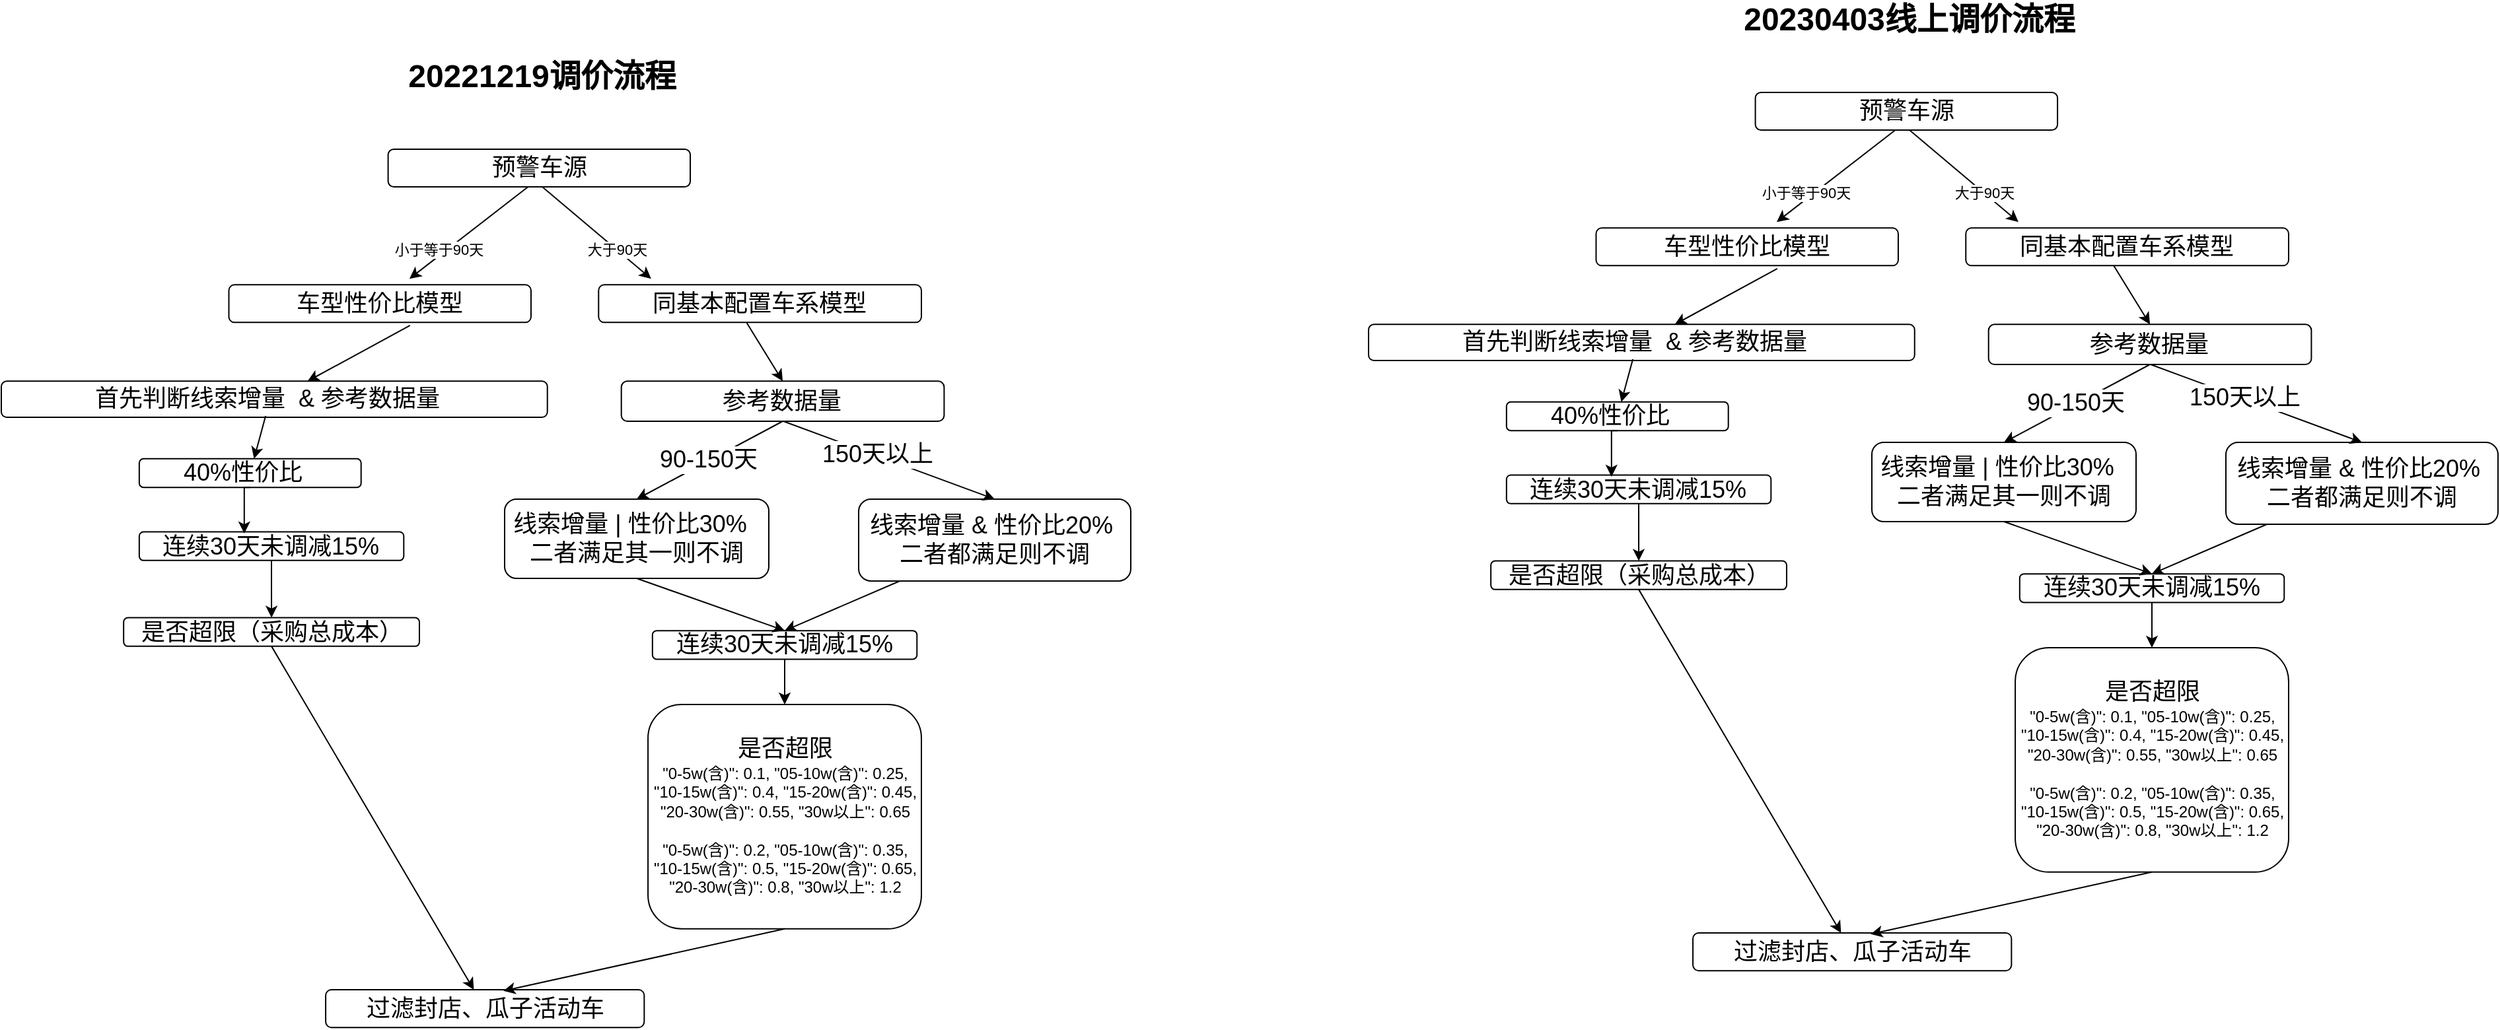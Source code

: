 <mxfile version="20.8.23" type="github">
  <diagram id="9H7ylQ0CBS7OcGbB-OY6" name="第 1 页">
    <mxGraphModel dx="1632" dy="803" grid="0" gridSize="10" guides="1" tooltips="1" connect="1" arrows="1" fold="1" page="1" pageScale="1" pageWidth="3300" pageHeight="4681" math="0" shadow="0">
      <root>
        <mxCell id="0" />
        <mxCell id="1" parent="0" />
        <mxCell id="XTFeWGf_-osxXNOz8sGO-1" value="&lt;font style=&quot;font-size: 24px;&quot;&gt;&lt;b&gt;20221219调价流程&lt;/b&gt;&lt;/font&gt;" style="text;html=1;strokeColor=none;fillColor=none;align=center;verticalAlign=middle;whiteSpace=wrap;rounded=0;" parent="1" vertex="1">
          <mxGeometry x="1330" y="312" width="297" height="30" as="geometry" />
        </mxCell>
        <mxCell id="XTFeWGf_-osxXNOz8sGO-26" value="" style="endArrow=classic;html=1;rounded=0;" parent="1" edge="1">
          <mxGeometry width="50" height="50" relative="1" as="geometry">
            <mxPoint x="1467.733" y="410.513" as="sourcePoint" />
            <mxPoint x="1377.954" y="480.101" as="targetPoint" />
          </mxGeometry>
        </mxCell>
        <mxCell id="XTFeWGf_-osxXNOz8sGO-27" value="小于等于90天" style="edgeLabel;html=1;align=center;verticalAlign=middle;resizable=0;points=[];" parent="XTFeWGf_-osxXNOz8sGO-26" vertex="1" connectable="0">
          <mxGeometry x="0.441" y="-5" relative="1" as="geometry">
            <mxPoint y="1" as="offset" />
          </mxGeometry>
        </mxCell>
        <mxCell id="XTFeWGf_-osxXNOz8sGO-28" value="&lt;font style=&quot;font-size: 18px;&quot;&gt;预警车源&lt;/font&gt;" style="rounded=1;whiteSpace=wrap;html=1;" parent="1" vertex="1">
          <mxGeometry x="1361.807" y="382" width="228.734" height="28.518" as="geometry" />
        </mxCell>
        <mxCell id="XTFeWGf_-osxXNOz8sGO-29" value="" style="endArrow=classic;html=1;rounded=0;" parent="1" edge="1">
          <mxGeometry width="50" height="50" relative="1" as="geometry">
            <mxPoint x="1478.498" y="410.513" as="sourcePoint" />
            <mxPoint x="1560.958" y="480.101" as="targetPoint" />
          </mxGeometry>
        </mxCell>
        <mxCell id="XTFeWGf_-osxXNOz8sGO-30" value="大于90天" style="edgeLabel;html=1;align=center;verticalAlign=middle;resizable=0;points=[];" parent="XTFeWGf_-osxXNOz8sGO-29" vertex="1" connectable="0">
          <mxGeometry x="0.441" y="-5" relative="1" as="geometry">
            <mxPoint y="-7" as="offset" />
          </mxGeometry>
        </mxCell>
        <mxCell id="XTFeWGf_-osxXNOz8sGO-31" value="&lt;font style=&quot;font-size: 18px;&quot;&gt;车型性价比模型&lt;/font&gt;" style="rounded=1;whiteSpace=wrap;html=1;" parent="1" vertex="1">
          <mxGeometry x="1241.239" y="484.664" width="228.734" height="28.518" as="geometry" />
        </mxCell>
        <mxCell id="XTFeWGf_-osxXNOz8sGO-32" value="&lt;font style=&quot;font-size: 18px;&quot;&gt;同基本配置车系模型&lt;/font&gt;" style="rounded=1;whiteSpace=wrap;html=1;" parent="1" vertex="1">
          <mxGeometry x="1521.128" y="484.664" width="244.364" height="28.518" as="geometry" />
        </mxCell>
        <mxCell id="XTFeWGf_-osxXNOz8sGO-33" value="" style="endArrow=classic;html=1;rounded=0;" parent="1" target="XTFeWGf_-osxXNOz8sGO-36" edge="1">
          <mxGeometry width="50" height="50" relative="1" as="geometry">
            <mxPoint x="1378.384" y="515.459" as="sourcePoint" />
            <mxPoint x="1435.008" y="589.61" as="targetPoint" />
          </mxGeometry>
        </mxCell>
        <mxCell id="XTFeWGf_-osxXNOz8sGO-34" value="" style="endArrow=classic;html=1;rounded=0;entryX=0.5;entryY=0;entryDx=0;entryDy=0;" parent="1" target="XTFeWGf_-osxXNOz8sGO-35" edge="1">
          <mxGeometry width="50" height="50" relative="1" as="geometry">
            <mxPoint x="1633.083" y="513.177" as="sourcePoint" />
            <mxPoint x="1515.745" y="587.328" as="targetPoint" />
          </mxGeometry>
        </mxCell>
        <mxCell id="XTFeWGf_-osxXNOz8sGO-35" value="&lt;font style=&quot;font-size: 18px;&quot;&gt;参考数据量&lt;/font&gt;" style="rounded=1;whiteSpace=wrap;html=1;" parent="1" vertex="1">
          <mxGeometry x="1538.35" y="557.67" width="244.36" height="30.33" as="geometry" />
        </mxCell>
        <mxCell id="XTFeWGf_-osxXNOz8sGO-36" value="&lt;font style=&quot;font-size: 18px;&quot;&gt;首先判断线索增量&amp;nbsp; &amp;amp;&amp;nbsp;&lt;/font&gt;&lt;span style=&quot;font-size: 18px;&quot;&gt;参考数据量&amp;nbsp;&amp;nbsp;&lt;/span&gt;" style="rounded=1;whiteSpace=wrap;html=1;" parent="1" vertex="1">
          <mxGeometry x="1069" y="557.67" width="413.37" height="27.33" as="geometry" />
        </mxCell>
        <mxCell id="XTFeWGf_-osxXNOz8sGO-37" value="&lt;span style=&quot;font-size: 18px;&quot;&gt;40%性价比&amp;nbsp;&amp;nbsp;&lt;/span&gt;" style="rounded=1;whiteSpace=wrap;html=1;" parent="1" vertex="1">
          <mxGeometry x="1173.42" y="616.417" width="167.933" height="21.674" as="geometry" />
        </mxCell>
        <mxCell id="XTFeWGf_-osxXNOz8sGO-39" value="&lt;span style=&quot;font-size: 18px;&quot;&gt;连续30天未调减15%&lt;/span&gt;" style="rounded=1;whiteSpace=wrap;html=1;" parent="1" vertex="1">
          <mxGeometry x="1173.42" y="671.741" width="200.228" height="21.674" as="geometry" />
        </mxCell>
        <mxCell id="XTFeWGf_-osxXNOz8sGO-41" value="&lt;span style=&quot;font-size: 18px;&quot;&gt;连续30天未调减15%&lt;/span&gt;" style="rounded=1;whiteSpace=wrap;html=1;" parent="1" vertex="1">
          <mxGeometry x="1561.91" y="746.564" width="200.228" height="21.674" as="geometry" />
        </mxCell>
        <mxCell id="XTFeWGf_-osxXNOz8sGO-43" value="&lt;span style=&quot;font-size: 18px;&quot;&gt;是否超限（采购总成本）&lt;/span&gt;" style="rounded=1;whiteSpace=wrap;html=1;" parent="1" vertex="1">
          <mxGeometry x="1161.579" y="736.762" width="223.911" height="21.674" as="geometry" />
        </mxCell>
        <mxCell id="XTFeWGf_-osxXNOz8sGO-44" value="" style="edgeStyle=orthogonalEdgeStyle;rounded=0;orthogonalLoop=1;jettySize=auto;html=1;fontSize=18;" parent="1" source="XTFeWGf_-osxXNOz8sGO-39" target="XTFeWGf_-osxXNOz8sGO-43" edge="1">
          <mxGeometry relative="1" as="geometry" />
        </mxCell>
        <mxCell id="XTFeWGf_-osxXNOz8sGO-45" value="&lt;span style=&quot;font-size: 18px;&quot;&gt;是否超限&lt;/span&gt;&lt;br&gt;&lt;font style=&quot;font-size: 12px;&quot;&gt;&quot;0-5w(含)&quot;: 0.1, &quot;05-10w(含)&quot;: 0.25, &quot;10-15w(含)&quot;: 0.4, &quot;15-20w(含)&quot;: 0.45, &quot;20-30w(含)&quot;: 0.55, &quot;30w以上&quot;: 0.65&lt;/font&gt;&lt;br&gt;&lt;br&gt;&quot;0-5w(含)&quot;: 0.2, &quot;05-10w(含)&quot;: 0.35, &quot;10-15w(含)&quot;: 0.5, &quot;15-20w(含)&quot;: 0.65, &quot;20-30w(含)&quot;: 0.8, &quot;30w以上&quot;: 1.2" style="rounded=1;whiteSpace=wrap;html=1;" parent="1" vertex="1">
          <mxGeometry x="1558.541" y="802.459" width="206.956" height="169.966" as="geometry" />
        </mxCell>
        <mxCell id="XTFeWGf_-osxXNOz8sGO-46" value="" style="edgeStyle=orthogonalEdgeStyle;rounded=0;orthogonalLoop=1;jettySize=auto;html=1;fontSize=18;" parent="1" source="XTFeWGf_-osxXNOz8sGO-41" target="XTFeWGf_-osxXNOz8sGO-45" edge="1">
          <mxGeometry relative="1" as="geometry" />
        </mxCell>
        <mxCell id="XTFeWGf_-osxXNOz8sGO-47" value="&lt;span style=&quot;font-size: 18px;&quot;&gt;过滤封店、瓜子活动车&lt;/span&gt;" style="rounded=1;whiteSpace=wrap;html=1;" parent="1" vertex="1">
          <mxGeometry x="1314.541" y="1018.562" width="241.135" height="28.518" as="geometry" />
        </mxCell>
        <mxCell id="XTFeWGf_-osxXNOz8sGO-48" value="" style="endArrow=classic;html=1;rounded=0;exitX=0.5;exitY=1;exitDx=0;exitDy=0;" parent="1" source="XTFeWGf_-osxXNOz8sGO-43" target="XTFeWGf_-osxXNOz8sGO-47" edge="1">
          <mxGeometry width="50" height="50" relative="1" as="geometry">
            <mxPoint x="1254.074" y="716.995" as="sourcePoint" />
            <mxPoint x="1423.084" y="959.967" as="targetPoint" />
          </mxGeometry>
        </mxCell>
        <mxCell id="XTFeWGf_-osxXNOz8sGO-49" value="" style="endArrow=classic;html=1;rounded=0;entryX=0.558;entryY=0.03;entryDx=0;entryDy=0;entryPerimeter=0;exitX=0.5;exitY=1;exitDx=0;exitDy=0;" parent="1" source="XTFeWGf_-osxXNOz8sGO-45" target="XTFeWGf_-osxXNOz8sGO-47" edge="1">
          <mxGeometry width="50" height="50" relative="1" as="geometry">
            <mxPoint x="1636.563" y="860.72" as="sourcePoint" />
            <mxPoint x="1559.797" y="902.931" as="targetPoint" />
          </mxGeometry>
        </mxCell>
        <mxCell id="AEneihulK7k6ly92K3hE-4" value="&lt;span style=&quot;font-size: 18px;&quot;&gt;线索增量 | 性价比30%&amp;nbsp;&amp;nbsp;&lt;br&gt;二者满足其一则不调&lt;br&gt;&lt;/span&gt;" style="whiteSpace=wrap;html=1;rounded=1;" parent="1" vertex="1">
          <mxGeometry x="1450" y="647" width="200" height="60" as="geometry" />
        </mxCell>
        <mxCell id="AEneihulK7k6ly92K3hE-5" value="&lt;font style=&quot;font-size: 18px;&quot;&gt;线索增量 &amp;amp; 性价比20%&amp;nbsp;&lt;br&gt;二者都满足则不调&lt;br&gt;&lt;/font&gt;" style="whiteSpace=wrap;html=1;rounded=1;" parent="1" vertex="1">
          <mxGeometry x="1718" y="647" width="206" height="62" as="geometry" />
        </mxCell>
        <mxCell id="AEneihulK7k6ly92K3hE-6" value="" style="endArrow=classic;html=1;rounded=0;exitX=0.5;exitY=1;exitDx=0;exitDy=0;entryX=0.5;entryY=0;entryDx=0;entryDy=0;" parent="1" source="XTFeWGf_-osxXNOz8sGO-35" target="AEneihulK7k6ly92K3hE-4" edge="1">
          <mxGeometry width="50" height="50" relative="1" as="geometry">
            <mxPoint x="1664.913" y="605.703" as="sourcePoint" />
            <mxPoint x="1575.134" y="675.291" as="targetPoint" />
          </mxGeometry>
        </mxCell>
        <mxCell id="AEneihulK7k6ly92K3hE-10" value="90-150天" style="edgeLabel;html=1;align=center;verticalAlign=middle;resizable=0;points=[];fontSize=18;" parent="AEneihulK7k6ly92K3hE-6" vertex="1" connectable="0">
          <mxGeometry x="0.341" y="-2" relative="1" as="geometry">
            <mxPoint x="18" y="-9" as="offset" />
          </mxGeometry>
        </mxCell>
        <mxCell id="AEneihulK7k6ly92K3hE-8" value="" style="endArrow=classic;html=1;rounded=0;entryX=0.5;entryY=0;entryDx=0;entryDy=0;" parent="1" target="AEneihulK7k6ly92K3hE-5" edge="1">
          <mxGeometry width="50" height="50" relative="1" as="geometry">
            <mxPoint x="1661" y="588" as="sourcePoint" />
            <mxPoint x="1573.765" y="632" as="targetPoint" />
          </mxGeometry>
        </mxCell>
        <mxCell id="AEneihulK7k6ly92K3hE-11" value="150天以上" style="edgeLabel;html=1;align=center;verticalAlign=middle;resizable=0;points=[];fontSize=18;" parent="AEneihulK7k6ly92K3hE-8" vertex="1" connectable="0">
          <mxGeometry x="-0.229" y="2" relative="1" as="geometry">
            <mxPoint x="9" y="4" as="offset" />
          </mxGeometry>
        </mxCell>
        <mxCell id="AEneihulK7k6ly92K3hE-14" value="" style="endArrow=classic;html=1;rounded=0;exitX=0.5;exitY=1;exitDx=0;exitDy=0;entryX=0.5;entryY=0;entryDx=0;entryDy=0;" parent="1" source="AEneihulK7k6ly92K3hE-4" target="XTFeWGf_-osxXNOz8sGO-41" edge="1">
          <mxGeometry width="50" height="50" relative="1" as="geometry">
            <mxPoint x="1512.573" y="751.997" as="sourcePoint" />
            <mxPoint x="1808.49" y="770.82" as="targetPoint" />
          </mxGeometry>
        </mxCell>
        <mxCell id="AEneihulK7k6ly92K3hE-15" value="" style="endArrow=classic;html=1;rounded=0;entryX=0.5;entryY=0;entryDx=0;entryDy=0;" parent="1" source="AEneihulK7k6ly92K3hE-5" target="XTFeWGf_-osxXNOz8sGO-41" edge="1">
          <mxGeometry width="50" height="50" relative="1" as="geometry">
            <mxPoint x="1819" y="707" as="sourcePoint" />
            <mxPoint x="1958.484" y="788.004" as="targetPoint" />
          </mxGeometry>
        </mxCell>
        <mxCell id="AEneihulK7k6ly92K3hE-16" value="" style="edgeStyle=orthogonalEdgeStyle;rounded=0;orthogonalLoop=1;jettySize=auto;html=1;fontSize=18;exitX=0.5;exitY=1;exitDx=0;exitDy=0;entryX=0.397;entryY=0.058;entryDx=0;entryDy=0;entryPerimeter=0;" parent="1" source="XTFeWGf_-osxXNOz8sGO-37" target="XTFeWGf_-osxXNOz8sGO-39" edge="1">
          <mxGeometry relative="1" as="geometry">
            <mxPoint x="1283.5" y="703.415" as="sourcePoint" />
            <mxPoint x="1283.5" y="746.762" as="targetPoint" />
          </mxGeometry>
        </mxCell>
        <mxCell id="AEneihulK7k6ly92K3hE-18" value="" style="endArrow=classic;html=1;rounded=0;fontSize=18;exitX=0.484;exitY=0.963;exitDx=0;exitDy=0;exitPerimeter=0;" parent="1" source="XTFeWGf_-osxXNOz8sGO-36" target="XTFeWGf_-osxXNOz8sGO-37" edge="1">
          <mxGeometry width="50" height="50" relative="1" as="geometry">
            <mxPoint x="1459" y="555" as="sourcePoint" />
            <mxPoint x="1509" y="505" as="targetPoint" />
          </mxGeometry>
        </mxCell>
        <mxCell id="f5rMAXCIY-t6Gz_17kIP-2" value="&lt;font style=&quot;font-size: 24px;&quot;&gt;&lt;b&gt;20230403线上调价流程&lt;/b&gt;&lt;/font&gt;" style="text;html=1;strokeColor=none;fillColor=none;align=center;verticalAlign=middle;whiteSpace=wrap;rounded=0;" vertex="1" parent="1">
          <mxGeometry x="2365" y="269" width="297" height="30" as="geometry" />
        </mxCell>
        <mxCell id="f5rMAXCIY-t6Gz_17kIP-3" value="" style="endArrow=classic;html=1;rounded=0;" edge="1" parent="1">
          <mxGeometry width="50" height="50" relative="1" as="geometry">
            <mxPoint x="2502.733" y="367.513" as="sourcePoint" />
            <mxPoint x="2412.954" y="437.101" as="targetPoint" />
          </mxGeometry>
        </mxCell>
        <mxCell id="f5rMAXCIY-t6Gz_17kIP-4" value="小于等于90天" style="edgeLabel;html=1;align=center;verticalAlign=middle;resizable=0;points=[];" vertex="1" connectable="0" parent="f5rMAXCIY-t6Gz_17kIP-3">
          <mxGeometry x="0.441" y="-5" relative="1" as="geometry">
            <mxPoint y="1" as="offset" />
          </mxGeometry>
        </mxCell>
        <mxCell id="f5rMAXCIY-t6Gz_17kIP-5" value="&lt;font style=&quot;font-size: 18px;&quot;&gt;预警车源&lt;/font&gt;" style="rounded=1;whiteSpace=wrap;html=1;" vertex="1" parent="1">
          <mxGeometry x="2396.807" y="339" width="228.734" height="28.518" as="geometry" />
        </mxCell>
        <mxCell id="f5rMAXCIY-t6Gz_17kIP-6" value="" style="endArrow=classic;html=1;rounded=0;" edge="1" parent="1">
          <mxGeometry width="50" height="50" relative="1" as="geometry">
            <mxPoint x="2513.498" y="367.513" as="sourcePoint" />
            <mxPoint x="2595.958" y="437.101" as="targetPoint" />
          </mxGeometry>
        </mxCell>
        <mxCell id="f5rMAXCIY-t6Gz_17kIP-7" value="大于90天" style="edgeLabel;html=1;align=center;verticalAlign=middle;resizable=0;points=[];" vertex="1" connectable="0" parent="f5rMAXCIY-t6Gz_17kIP-6">
          <mxGeometry x="0.441" y="-5" relative="1" as="geometry">
            <mxPoint y="-7" as="offset" />
          </mxGeometry>
        </mxCell>
        <mxCell id="f5rMAXCIY-t6Gz_17kIP-8" value="&lt;font style=&quot;font-size: 18px;&quot;&gt;车型性价比模型&lt;/font&gt;" style="rounded=1;whiteSpace=wrap;html=1;" vertex="1" parent="1">
          <mxGeometry x="2276.239" y="441.664" width="228.734" height="28.518" as="geometry" />
        </mxCell>
        <mxCell id="f5rMAXCIY-t6Gz_17kIP-9" value="&lt;font style=&quot;font-size: 18px;&quot;&gt;同基本配置车系模型&lt;/font&gt;" style="rounded=1;whiteSpace=wrap;html=1;" vertex="1" parent="1">
          <mxGeometry x="2556.128" y="441.664" width="244.364" height="28.518" as="geometry" />
        </mxCell>
        <mxCell id="f5rMAXCIY-t6Gz_17kIP-10" value="" style="endArrow=classic;html=1;rounded=0;" edge="1" parent="1" target="f5rMAXCIY-t6Gz_17kIP-13">
          <mxGeometry width="50" height="50" relative="1" as="geometry">
            <mxPoint x="2413.384" y="472.459" as="sourcePoint" />
            <mxPoint x="2470.008" y="546.61" as="targetPoint" />
          </mxGeometry>
        </mxCell>
        <mxCell id="f5rMAXCIY-t6Gz_17kIP-11" value="" style="endArrow=classic;html=1;rounded=0;entryX=0.5;entryY=0;entryDx=0;entryDy=0;" edge="1" parent="1" target="f5rMAXCIY-t6Gz_17kIP-12">
          <mxGeometry width="50" height="50" relative="1" as="geometry">
            <mxPoint x="2668.083" y="470.177" as="sourcePoint" />
            <mxPoint x="2550.745" y="544.328" as="targetPoint" />
          </mxGeometry>
        </mxCell>
        <mxCell id="f5rMAXCIY-t6Gz_17kIP-12" value="&lt;font style=&quot;font-size: 18px;&quot;&gt;参考数据量&lt;/font&gt;" style="rounded=1;whiteSpace=wrap;html=1;" vertex="1" parent="1">
          <mxGeometry x="2573.35" y="514.67" width="244.36" height="30.33" as="geometry" />
        </mxCell>
        <mxCell id="f5rMAXCIY-t6Gz_17kIP-13" value="&lt;font style=&quot;font-size: 18px;&quot;&gt;首先判断线索增量&amp;nbsp; &amp;amp;&amp;nbsp;&lt;/font&gt;&lt;span style=&quot;font-size: 18px;&quot;&gt;参考数据量&amp;nbsp;&amp;nbsp;&lt;/span&gt;" style="rounded=1;whiteSpace=wrap;html=1;" vertex="1" parent="1">
          <mxGeometry x="2104" y="514.67" width="413.37" height="27.33" as="geometry" />
        </mxCell>
        <mxCell id="f5rMAXCIY-t6Gz_17kIP-14" value="&lt;span style=&quot;font-size: 18px;&quot;&gt;40%性价比&amp;nbsp;&amp;nbsp;&lt;/span&gt;" style="rounded=1;whiteSpace=wrap;html=1;" vertex="1" parent="1">
          <mxGeometry x="2208.42" y="573.417" width="167.933" height="21.674" as="geometry" />
        </mxCell>
        <mxCell id="f5rMAXCIY-t6Gz_17kIP-15" value="&lt;span style=&quot;font-size: 18px;&quot;&gt;连续30天未调减15%&lt;/span&gt;" style="rounded=1;whiteSpace=wrap;html=1;" vertex="1" parent="1">
          <mxGeometry x="2208.42" y="628.741" width="200.228" height="21.674" as="geometry" />
        </mxCell>
        <mxCell id="f5rMAXCIY-t6Gz_17kIP-16" value="&lt;span style=&quot;font-size: 18px;&quot;&gt;连续30天未调减15%&lt;/span&gt;" style="rounded=1;whiteSpace=wrap;html=1;" vertex="1" parent="1">
          <mxGeometry x="2596.91" y="703.564" width="200.228" height="21.674" as="geometry" />
        </mxCell>
        <mxCell id="f5rMAXCIY-t6Gz_17kIP-17" value="&lt;span style=&quot;font-size: 18px;&quot;&gt;是否超限（采购总成本）&lt;/span&gt;" style="rounded=1;whiteSpace=wrap;html=1;" vertex="1" parent="1">
          <mxGeometry x="2196.579" y="693.762" width="223.911" height="21.674" as="geometry" />
        </mxCell>
        <mxCell id="f5rMAXCIY-t6Gz_17kIP-18" value="" style="edgeStyle=orthogonalEdgeStyle;rounded=0;orthogonalLoop=1;jettySize=auto;html=1;fontSize=18;" edge="1" parent="1" source="f5rMAXCIY-t6Gz_17kIP-15" target="f5rMAXCIY-t6Gz_17kIP-17">
          <mxGeometry relative="1" as="geometry" />
        </mxCell>
        <mxCell id="f5rMAXCIY-t6Gz_17kIP-19" value="&lt;span style=&quot;font-size: 18px;&quot;&gt;是否超限&lt;/span&gt;&lt;br&gt;&lt;font style=&quot;font-size: 12px;&quot;&gt;&quot;0-5w(含)&quot;: 0.1, &quot;05-10w(含)&quot;: 0.25, &quot;10-15w(含)&quot;: 0.4, &quot;15-20w(含)&quot;: 0.45, &quot;20-30w(含)&quot;: 0.55, &quot;30w以上&quot;: 0.65&lt;/font&gt;&lt;br&gt;&lt;br&gt;&quot;0-5w(含)&quot;: 0.2, &quot;05-10w(含)&quot;: 0.35, &quot;10-15w(含)&quot;: 0.5, &quot;15-20w(含)&quot;: 0.65, &quot;20-30w(含)&quot;: 0.8, &quot;30w以上&quot;: 1.2" style="rounded=1;whiteSpace=wrap;html=1;" vertex="1" parent="1">
          <mxGeometry x="2593.541" y="759.459" width="206.956" height="169.966" as="geometry" />
        </mxCell>
        <mxCell id="f5rMAXCIY-t6Gz_17kIP-20" value="" style="edgeStyle=orthogonalEdgeStyle;rounded=0;orthogonalLoop=1;jettySize=auto;html=1;fontSize=18;" edge="1" parent="1" source="f5rMAXCIY-t6Gz_17kIP-16" target="f5rMAXCIY-t6Gz_17kIP-19">
          <mxGeometry relative="1" as="geometry" />
        </mxCell>
        <mxCell id="f5rMAXCIY-t6Gz_17kIP-21" value="&lt;span style=&quot;font-size: 18px;&quot;&gt;过滤封店、瓜子活动车&lt;/span&gt;" style="rounded=1;whiteSpace=wrap;html=1;" vertex="1" parent="1">
          <mxGeometry x="2349.541" y="975.562" width="241.135" height="28.518" as="geometry" />
        </mxCell>
        <mxCell id="f5rMAXCIY-t6Gz_17kIP-22" value="" style="endArrow=classic;html=1;rounded=0;exitX=0.5;exitY=1;exitDx=0;exitDy=0;" edge="1" parent="1" source="f5rMAXCIY-t6Gz_17kIP-17" target="f5rMAXCIY-t6Gz_17kIP-21">
          <mxGeometry width="50" height="50" relative="1" as="geometry">
            <mxPoint x="2289.074" y="673.995" as="sourcePoint" />
            <mxPoint x="2458.084" y="916.967" as="targetPoint" />
          </mxGeometry>
        </mxCell>
        <mxCell id="f5rMAXCIY-t6Gz_17kIP-23" value="" style="endArrow=classic;html=1;rounded=0;entryX=0.558;entryY=0.03;entryDx=0;entryDy=0;entryPerimeter=0;exitX=0.5;exitY=1;exitDx=0;exitDy=0;" edge="1" parent="1" source="f5rMAXCIY-t6Gz_17kIP-19" target="f5rMAXCIY-t6Gz_17kIP-21">
          <mxGeometry width="50" height="50" relative="1" as="geometry">
            <mxPoint x="2671.563" y="817.72" as="sourcePoint" />
            <mxPoint x="2594.797" y="859.931" as="targetPoint" />
          </mxGeometry>
        </mxCell>
        <mxCell id="f5rMAXCIY-t6Gz_17kIP-24" value="&lt;span style=&quot;font-size: 18px;&quot;&gt;线索增量 | 性价比30%&amp;nbsp;&amp;nbsp;&lt;br&gt;二者满足其一则不调&lt;br&gt;&lt;/span&gt;" style="whiteSpace=wrap;html=1;rounded=1;" vertex="1" parent="1">
          <mxGeometry x="2485" y="604" width="200" height="60" as="geometry" />
        </mxCell>
        <mxCell id="f5rMAXCIY-t6Gz_17kIP-25" value="&lt;font style=&quot;font-size: 18px;&quot;&gt;线索增量 &amp;amp; 性价比20%&amp;nbsp;&lt;br&gt;二者都满足则不调&lt;br&gt;&lt;/font&gt;" style="whiteSpace=wrap;html=1;rounded=1;" vertex="1" parent="1">
          <mxGeometry x="2753" y="604" width="206" height="62" as="geometry" />
        </mxCell>
        <mxCell id="f5rMAXCIY-t6Gz_17kIP-26" value="" style="endArrow=classic;html=1;rounded=0;exitX=0.5;exitY=1;exitDx=0;exitDy=0;entryX=0.5;entryY=0;entryDx=0;entryDy=0;" edge="1" parent="1" source="f5rMAXCIY-t6Gz_17kIP-12" target="f5rMAXCIY-t6Gz_17kIP-24">
          <mxGeometry width="50" height="50" relative="1" as="geometry">
            <mxPoint x="2699.913" y="562.703" as="sourcePoint" />
            <mxPoint x="2610.134" y="632.291" as="targetPoint" />
          </mxGeometry>
        </mxCell>
        <mxCell id="f5rMAXCIY-t6Gz_17kIP-27" value="90-150天" style="edgeLabel;html=1;align=center;verticalAlign=middle;resizable=0;points=[];fontSize=18;" vertex="1" connectable="0" parent="f5rMAXCIY-t6Gz_17kIP-26">
          <mxGeometry x="0.341" y="-2" relative="1" as="geometry">
            <mxPoint x="18" y="-9" as="offset" />
          </mxGeometry>
        </mxCell>
        <mxCell id="f5rMAXCIY-t6Gz_17kIP-28" value="" style="endArrow=classic;html=1;rounded=0;entryX=0.5;entryY=0;entryDx=0;entryDy=0;" edge="1" parent="1" target="f5rMAXCIY-t6Gz_17kIP-25">
          <mxGeometry width="50" height="50" relative="1" as="geometry">
            <mxPoint x="2696" y="545" as="sourcePoint" />
            <mxPoint x="2608.765" y="589" as="targetPoint" />
          </mxGeometry>
        </mxCell>
        <mxCell id="f5rMAXCIY-t6Gz_17kIP-29" value="150天以上" style="edgeLabel;html=1;align=center;verticalAlign=middle;resizable=0;points=[];fontSize=18;" vertex="1" connectable="0" parent="f5rMAXCIY-t6Gz_17kIP-28">
          <mxGeometry x="-0.229" y="2" relative="1" as="geometry">
            <mxPoint x="9" y="4" as="offset" />
          </mxGeometry>
        </mxCell>
        <mxCell id="f5rMAXCIY-t6Gz_17kIP-30" value="" style="endArrow=classic;html=1;rounded=0;exitX=0.5;exitY=1;exitDx=0;exitDy=0;entryX=0.5;entryY=0;entryDx=0;entryDy=0;" edge="1" parent="1" source="f5rMAXCIY-t6Gz_17kIP-24" target="f5rMAXCIY-t6Gz_17kIP-16">
          <mxGeometry width="50" height="50" relative="1" as="geometry">
            <mxPoint x="2547.573" y="708.997" as="sourcePoint" />
            <mxPoint x="2843.49" y="727.82" as="targetPoint" />
          </mxGeometry>
        </mxCell>
        <mxCell id="f5rMAXCIY-t6Gz_17kIP-31" value="" style="endArrow=classic;html=1;rounded=0;entryX=0.5;entryY=0;entryDx=0;entryDy=0;" edge="1" parent="1" source="f5rMAXCIY-t6Gz_17kIP-25" target="f5rMAXCIY-t6Gz_17kIP-16">
          <mxGeometry width="50" height="50" relative="1" as="geometry">
            <mxPoint x="2854" y="664" as="sourcePoint" />
            <mxPoint x="2993.484" y="745.004" as="targetPoint" />
          </mxGeometry>
        </mxCell>
        <mxCell id="f5rMAXCIY-t6Gz_17kIP-32" value="" style="edgeStyle=orthogonalEdgeStyle;rounded=0;orthogonalLoop=1;jettySize=auto;html=1;fontSize=18;exitX=0.5;exitY=1;exitDx=0;exitDy=0;entryX=0.397;entryY=0.058;entryDx=0;entryDy=0;entryPerimeter=0;" edge="1" parent="1" source="f5rMAXCIY-t6Gz_17kIP-14" target="f5rMAXCIY-t6Gz_17kIP-15">
          <mxGeometry relative="1" as="geometry">
            <mxPoint x="2318.5" y="660.415" as="sourcePoint" />
            <mxPoint x="2318.5" y="703.762" as="targetPoint" />
          </mxGeometry>
        </mxCell>
        <mxCell id="f5rMAXCIY-t6Gz_17kIP-33" value="" style="endArrow=classic;html=1;rounded=0;fontSize=18;exitX=0.484;exitY=0.963;exitDx=0;exitDy=0;exitPerimeter=0;" edge="1" parent="1" source="f5rMAXCIY-t6Gz_17kIP-13" target="f5rMAXCIY-t6Gz_17kIP-14">
          <mxGeometry width="50" height="50" relative="1" as="geometry">
            <mxPoint x="2494" y="512" as="sourcePoint" />
            <mxPoint x="2544" y="462" as="targetPoint" />
          </mxGeometry>
        </mxCell>
      </root>
    </mxGraphModel>
  </diagram>
</mxfile>

